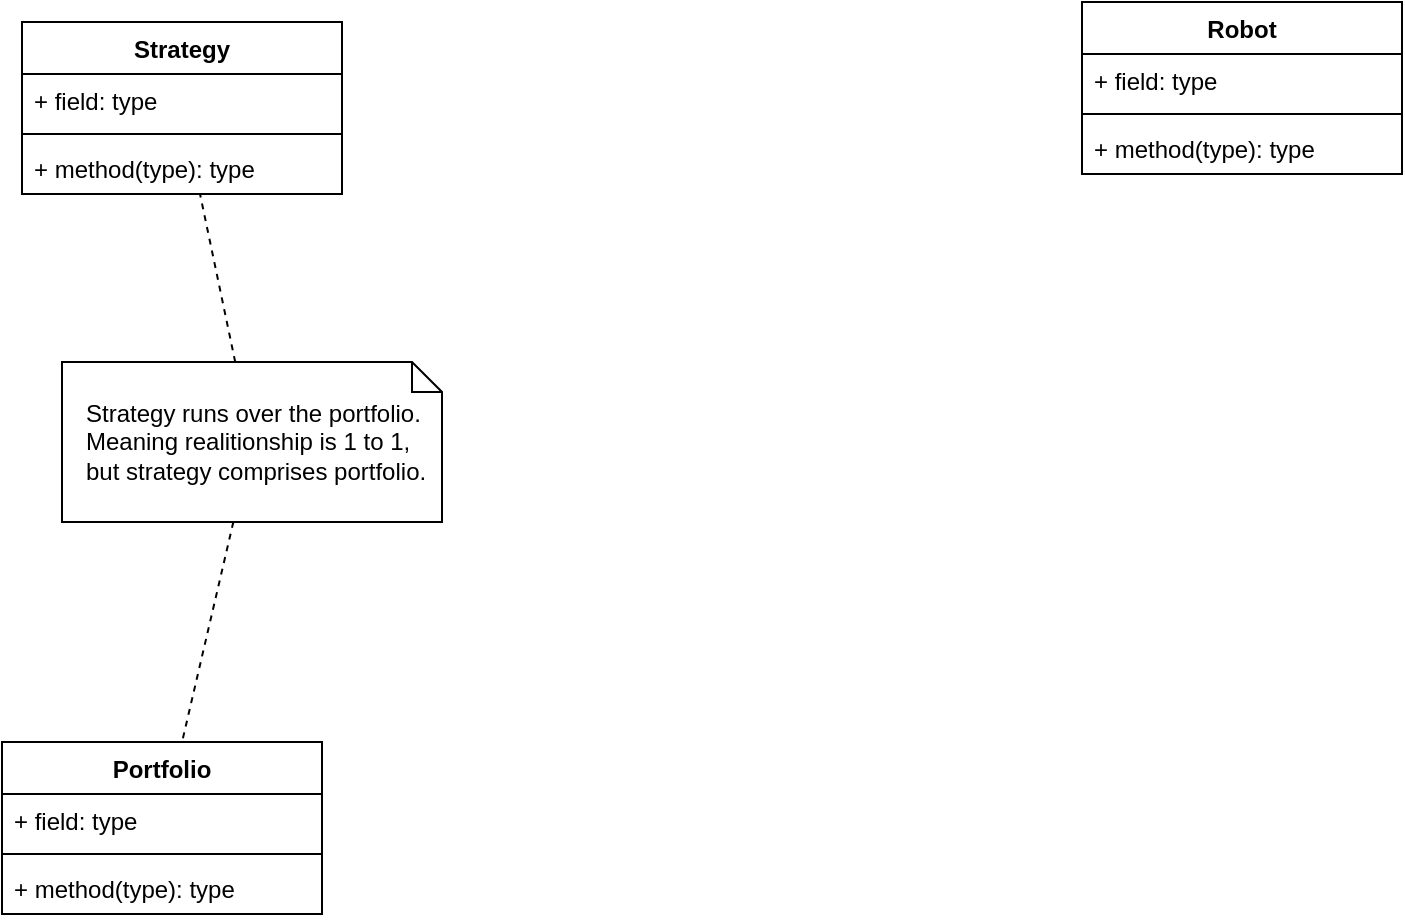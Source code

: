 <mxfile version="14.6.3" type="device"><diagram id="fWVX59u3NNo6TBqP5C3b" name="Page-1"><mxGraphModel dx="1038" dy="580" grid="1" gridSize="10" guides="1" tooltips="1" connect="1" arrows="1" fold="1" page="1" pageScale="1" pageWidth="827" pageHeight="1169" math="0" shadow="0"><root><mxCell id="0"/><mxCell id="1" parent="0"/><mxCell id="oXITNmE-vTWSpLLzR4um-1" value="Robot" style="swimlane;fontStyle=1;align=center;verticalAlign=top;childLayout=stackLayout;horizontal=1;startSize=26;horizontalStack=0;resizeParent=1;resizeParentMax=0;resizeLast=0;collapsible=1;marginBottom=0;" vertex="1" parent="1"><mxGeometry x="560" y="60" width="160" height="86" as="geometry"/></mxCell><mxCell id="oXITNmE-vTWSpLLzR4um-2" value="+ field: type" style="text;strokeColor=none;fillColor=none;align=left;verticalAlign=top;spacingLeft=4;spacingRight=4;overflow=hidden;rotatable=0;points=[[0,0.5],[1,0.5]];portConstraint=eastwest;" vertex="1" parent="oXITNmE-vTWSpLLzR4um-1"><mxGeometry y="26" width="160" height="26" as="geometry"/></mxCell><mxCell id="oXITNmE-vTWSpLLzR4um-3" value="" style="line;strokeWidth=1;fillColor=none;align=left;verticalAlign=middle;spacingTop=-1;spacingLeft=3;spacingRight=3;rotatable=0;labelPosition=right;points=[];portConstraint=eastwest;" vertex="1" parent="oXITNmE-vTWSpLLzR4um-1"><mxGeometry y="52" width="160" height="8" as="geometry"/></mxCell><mxCell id="oXITNmE-vTWSpLLzR4um-4" value="+ method(type): type" style="text;strokeColor=none;fillColor=none;align=left;verticalAlign=top;spacingLeft=4;spacingRight=4;overflow=hidden;rotatable=0;points=[[0,0.5],[1,0.5]];portConstraint=eastwest;" vertex="1" parent="oXITNmE-vTWSpLLzR4um-1"><mxGeometry y="60" width="160" height="26" as="geometry"/></mxCell><mxCell id="oXITNmE-vTWSpLLzR4um-5" value="Strategy" style="swimlane;fontStyle=1;align=center;verticalAlign=top;childLayout=stackLayout;horizontal=1;startSize=26;horizontalStack=0;resizeParent=1;resizeParentMax=0;resizeLast=0;collapsible=1;marginBottom=0;" vertex="1" parent="1"><mxGeometry x="30" y="70" width="160" height="86" as="geometry"/></mxCell><mxCell id="oXITNmE-vTWSpLLzR4um-6" value="+ field: type" style="text;strokeColor=none;fillColor=none;align=left;verticalAlign=top;spacingLeft=4;spacingRight=4;overflow=hidden;rotatable=0;points=[[0,0.5],[1,0.5]];portConstraint=eastwest;" vertex="1" parent="oXITNmE-vTWSpLLzR4um-5"><mxGeometry y="26" width="160" height="26" as="geometry"/></mxCell><mxCell id="oXITNmE-vTWSpLLzR4um-7" value="" style="line;strokeWidth=1;fillColor=none;align=left;verticalAlign=middle;spacingTop=-1;spacingLeft=3;spacingRight=3;rotatable=0;labelPosition=right;points=[];portConstraint=eastwest;" vertex="1" parent="oXITNmE-vTWSpLLzR4um-5"><mxGeometry y="52" width="160" height="8" as="geometry"/></mxCell><mxCell id="oXITNmE-vTWSpLLzR4um-8" value="+ method(type): type" style="text;strokeColor=none;fillColor=none;align=left;verticalAlign=top;spacingLeft=4;spacingRight=4;overflow=hidden;rotatable=0;points=[[0,0.5],[1,0.5]];portConstraint=eastwest;" vertex="1" parent="oXITNmE-vTWSpLLzR4um-5"><mxGeometry y="60" width="160" height="26" as="geometry"/></mxCell><mxCell id="oXITNmE-vTWSpLLzR4um-9" value="Portfolio" style="swimlane;fontStyle=1;align=center;verticalAlign=top;childLayout=stackLayout;horizontal=1;startSize=26;horizontalStack=0;resizeParent=1;resizeParentMax=0;resizeLast=0;collapsible=1;marginBottom=0;" vertex="1" parent="1"><mxGeometry x="20" y="430" width="160" height="86" as="geometry"/></mxCell><mxCell id="oXITNmE-vTWSpLLzR4um-10" value="+ field: type" style="text;strokeColor=none;fillColor=none;align=left;verticalAlign=top;spacingLeft=4;spacingRight=4;overflow=hidden;rotatable=0;points=[[0,0.5],[1,0.5]];portConstraint=eastwest;" vertex="1" parent="oXITNmE-vTWSpLLzR4um-9"><mxGeometry y="26" width="160" height="26" as="geometry"/></mxCell><mxCell id="oXITNmE-vTWSpLLzR4um-11" value="" style="line;strokeWidth=1;fillColor=none;align=left;verticalAlign=middle;spacingTop=-1;spacingLeft=3;spacingRight=3;rotatable=0;labelPosition=right;points=[];portConstraint=eastwest;" vertex="1" parent="oXITNmE-vTWSpLLzR4um-9"><mxGeometry y="52" width="160" height="8" as="geometry"/></mxCell><mxCell id="oXITNmE-vTWSpLLzR4um-12" value="+ method(type): type" style="text;strokeColor=none;fillColor=none;align=left;verticalAlign=top;spacingLeft=4;spacingRight=4;overflow=hidden;rotatable=0;points=[[0,0.5],[1,0.5]];portConstraint=eastwest;" vertex="1" parent="oXITNmE-vTWSpLLzR4um-9"><mxGeometry y="60" width="160" height="26" as="geometry"/></mxCell><mxCell id="oXITNmE-vTWSpLLzR4um-16" style="rounded=0;orthogonalLoop=1;jettySize=auto;html=1;endArrow=none;endFill=0;dashed=1;" edge="1" parent="1" source="oXITNmE-vTWSpLLzR4um-13" target="oXITNmE-vTWSpLLzR4um-9"><mxGeometry relative="1" as="geometry"/></mxCell><mxCell id="oXITNmE-vTWSpLLzR4um-13" value="Strategy runs over the portfolio. Meaning realitionship is 1 to 1, but strategy comprises portfolio." style="shape=note;size=15;align=left;spacingLeft=10;html=1;whiteSpace=wrap;" vertex="1" parent="1"><mxGeometry x="50" y="240" width="190" height="80" as="geometry"/></mxCell><mxCell id="oXITNmE-vTWSpLLzR4um-14" value="" style="edgeStyle=none;endArrow=none;dashed=1;html=1;" edge="1" source="oXITNmE-vTWSpLLzR4um-13" parent="1" target="oXITNmE-vTWSpLLzR4um-5"><mxGeometry x="1" relative="1" as="geometry"><mxPoint x="150" y="250" as="targetPoint"/></mxGeometry></mxCell></root></mxGraphModel></diagram></mxfile>